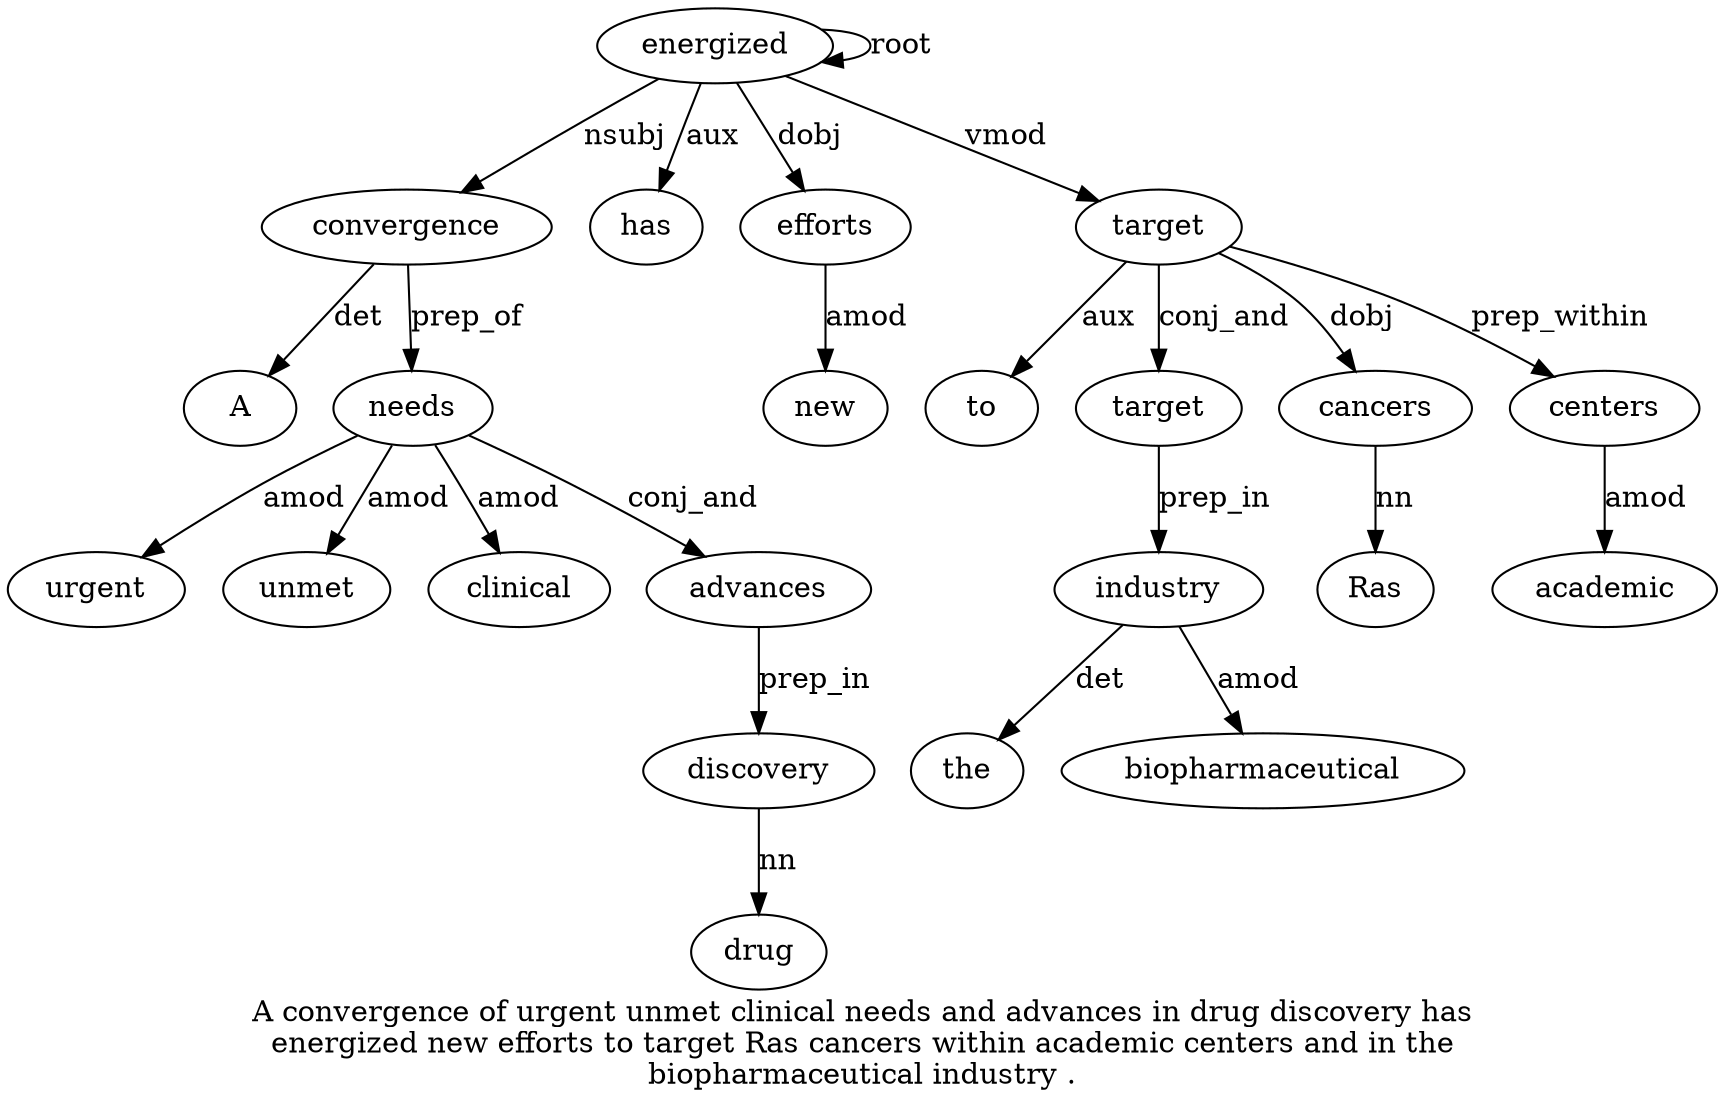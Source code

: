 digraph "A convergence of urgent unmet clinical needs and advances in drug discovery has energized new efforts to target Ras cancers within academic centers and in the biopharmaceutical industry ." {
label="A convergence of urgent unmet clinical needs and advances in drug discovery has
energized new efforts to target Ras cancers within academic centers and in the
biopharmaceutical industry .";
convergence2 [style=filled, fillcolor=white, label=convergence];
A1 [style=filled, fillcolor=white, label=A];
convergence2 -> A1  [label=det];
energized14 [style=filled, fillcolor=white, label=energized];
energized14 -> convergence2  [label=nsubj];
needs7 [style=filled, fillcolor=white, label=needs];
urgent4 [style=filled, fillcolor=white, label=urgent];
needs7 -> urgent4  [label=amod];
unmet5 [style=filled, fillcolor=white, label=unmet];
needs7 -> unmet5  [label=amod];
clinical6 [style=filled, fillcolor=white, label=clinical];
needs7 -> clinical6  [label=amod];
convergence2 -> needs7  [label=prep_of];
advances9 [style=filled, fillcolor=white, label=advances];
needs7 -> advances9  [label=conj_and];
discovery12 [style=filled, fillcolor=white, label=discovery];
drug11 [style=filled, fillcolor=white, label=drug];
discovery12 -> drug11  [label=nn];
advances9 -> discovery12  [label=prep_in];
has13 [style=filled, fillcolor=white, label=has];
energized14 -> has13  [label=aux];
energized14 -> energized14  [label=root];
efforts16 [style=filled, fillcolor=white, label=efforts];
new15 [style=filled, fillcolor=white, label=new];
efforts16 -> new15  [label=amod];
energized14 -> efforts16  [label=dobj];
target18 [style=filled, fillcolor=white, label=target];
to17 [style=filled, fillcolor=white, label=to];
target18 -> to17  [label=aux];
energized14 -> target18  [label=vmod];
"target18'" [style=filled, fillcolor=white, label=target];
target18 -> "target18'"  [label=conj_and];
cancers20 [style=filled, fillcolor=white, label=cancers];
Ras19 [style=filled, fillcolor=white, label=Ras];
cancers20 -> Ras19  [label=nn];
target18 -> cancers20  [label=dobj];
centers23 [style=filled, fillcolor=white, label=centers];
academic22 [style=filled, fillcolor=white, label=academic];
centers23 -> academic22  [label=amod];
target18 -> centers23  [label=prep_within];
industry28 [style=filled, fillcolor=white, label=industry];
the26 [style=filled, fillcolor=white, label=the];
industry28 -> the26  [label=det];
biopharmaceutical27 [style=filled, fillcolor=white, label=biopharmaceutical];
industry28 -> biopharmaceutical27  [label=amod];
"target18'" -> industry28  [label=prep_in];
}
